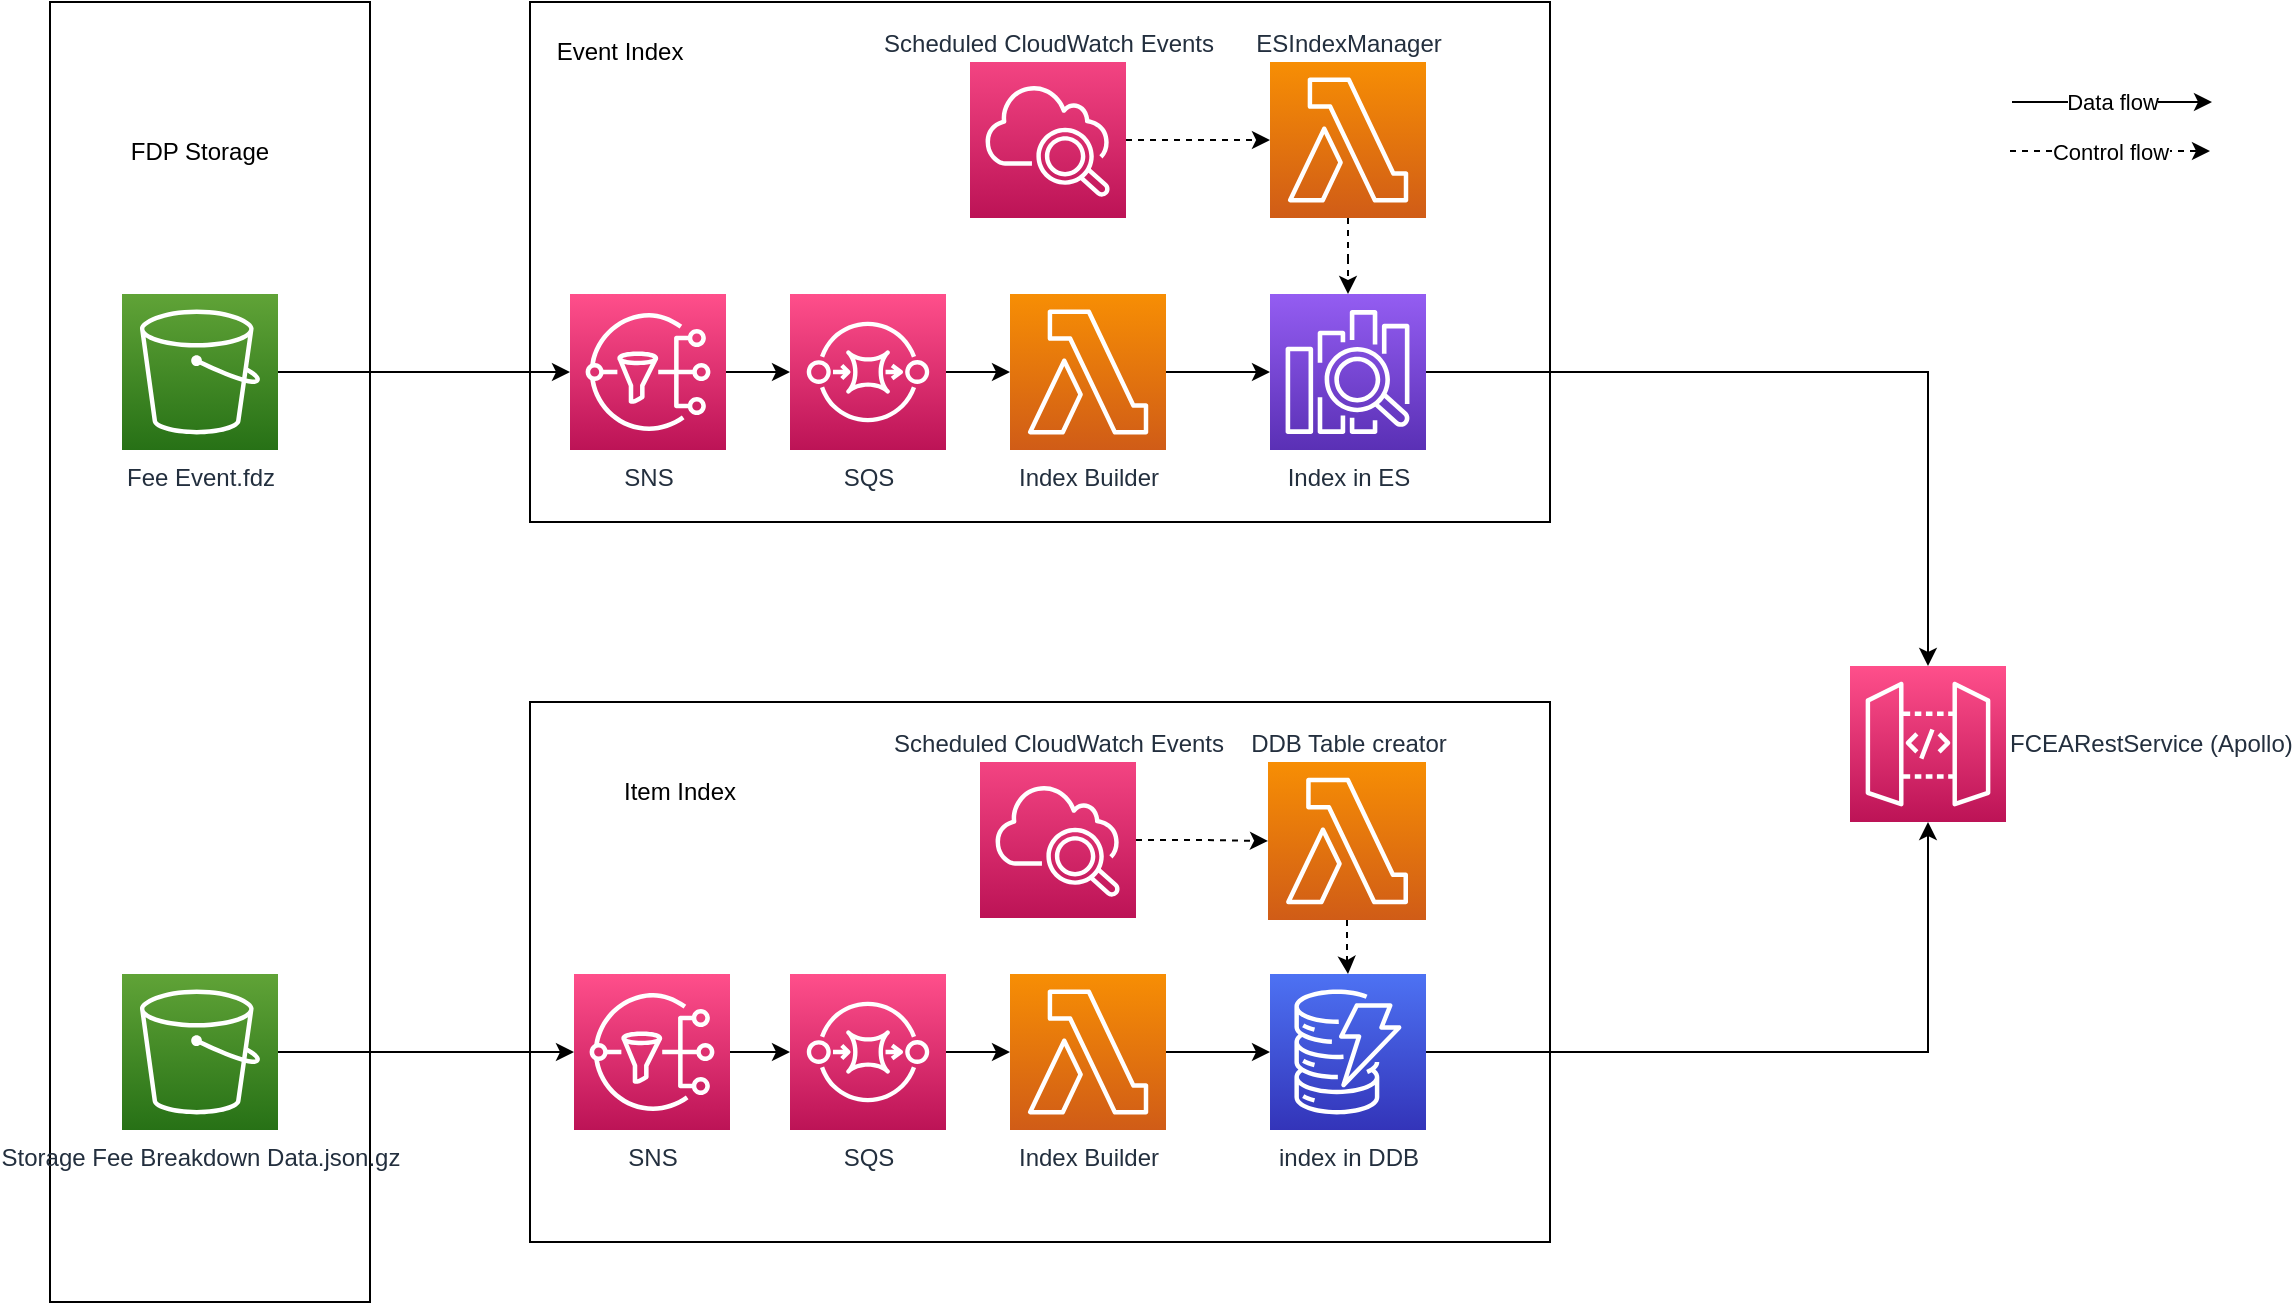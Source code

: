 <mxfile version="20.0.3" type="github">
  <diagram id="UnpPWpCCMpY3kTgUmqGS" name="Page-1">
    <mxGraphModel dx="2365" dy="1244" grid="1" gridSize="10" guides="1" tooltips="1" connect="1" arrows="1" fold="1" page="1" pageScale="1" pageWidth="850" pageHeight="1100" math="0" shadow="0">
      <root>
        <mxCell id="0" />
        <mxCell id="1" parent="0" />
        <mxCell id="AmY7bIzJTpSbqmhme9mH-7" value="" style="rounded=0;whiteSpace=wrap;html=1;" parent="1" vertex="1">
          <mxGeometry x="310" y="120" width="510" height="260" as="geometry" />
        </mxCell>
        <mxCell id="AmY7bIzJTpSbqmhme9mH-2" value="" style="rounded=0;whiteSpace=wrap;html=1;" parent="1" vertex="1">
          <mxGeometry x="70" y="120" width="160" height="650" as="geometry" />
        </mxCell>
        <mxCell id="QIy0ohrYfexTOv1PRQQZ-4" style="edgeStyle=orthogonalEdgeStyle;rounded=0;orthogonalLoop=1;jettySize=auto;html=1;" parent="1" source="AmY7bIzJTpSbqmhme9mH-3" target="QIy0ohrYfexTOv1PRQQZ-1" edge="1">
          <mxGeometry relative="1" as="geometry" />
        </mxCell>
        <mxCell id="AmY7bIzJTpSbqmhme9mH-3" value="Fee Event.fdz" style="sketch=0;points=[[0,0,0],[0.25,0,0],[0.5,0,0],[0.75,0,0],[1,0,0],[0,1,0],[0.25,1,0],[0.5,1,0],[0.75,1,0],[1,1,0],[0,0.25,0],[0,0.5,0],[0,0.75,0],[1,0.25,0],[1,0.5,0],[1,0.75,0]];outlineConnect=0;fontColor=#232F3E;gradientColor=#60A337;gradientDirection=north;fillColor=#277116;strokeColor=#ffffff;dashed=0;verticalLabelPosition=bottom;verticalAlign=top;align=center;html=1;fontSize=12;fontStyle=0;aspect=fixed;shape=mxgraph.aws4.resourceIcon;resIcon=mxgraph.aws4.s3;" parent="1" vertex="1">
          <mxGeometry x="106" y="266" width="78" height="78" as="geometry" />
        </mxCell>
        <mxCell id="AmY7bIzJTpSbqmhme9mH-4" value="FDP Storage" style="text;html=1;strokeColor=none;fillColor=none;align=center;verticalAlign=middle;whiteSpace=wrap;rounded=0;" parent="1" vertex="1">
          <mxGeometry x="90" y="180" width="110" height="30" as="geometry" />
        </mxCell>
        <mxCell id="AmY7bIzJTpSbqmhme9mH-5" value="Storage Fee Breakdown Data.json.gz" style="sketch=0;points=[[0,0,0],[0.25,0,0],[0.5,0,0],[0.75,0,0],[1,0,0],[0,1,0],[0.25,1,0],[0.5,1,0],[0.75,1,0],[1,1,0],[0,0.25,0],[0,0.5,0],[0,0.75,0],[1,0.25,0],[1,0.5,0],[1,0.75,0]];outlineConnect=0;fontColor=#232F3E;gradientColor=#60A337;gradientDirection=north;fillColor=#277116;strokeColor=#ffffff;dashed=0;verticalLabelPosition=bottom;verticalAlign=top;align=center;html=1;fontSize=12;fontStyle=0;aspect=fixed;shape=mxgraph.aws4.resourceIcon;resIcon=mxgraph.aws4.s3;" parent="1" vertex="1">
          <mxGeometry x="106" y="606" width="78" height="78" as="geometry" />
        </mxCell>
        <mxCell id="AmY7bIzJTpSbqmhme9mH-82" style="edgeStyle=orthogonalEdgeStyle;rounded=0;orthogonalLoop=1;jettySize=auto;html=1;entryX=0.5;entryY=0;entryDx=0;entryDy=0;entryPerimeter=0;" parent="1" source="AmY7bIzJTpSbqmhme9mH-8" target="QIy0ohrYfexTOv1PRQQZ-12" edge="1">
          <mxGeometry relative="1" as="geometry">
            <mxPoint x="810" y="305" as="targetPoint" />
          </mxGeometry>
        </mxCell>
        <mxCell id="AmY7bIzJTpSbqmhme9mH-8" value="Index in ES" style="sketch=0;points=[[0,0,0],[0.25,0,0],[0.5,0,0],[0.75,0,0],[1,0,0],[0,1,0],[0.25,1,0],[0.5,1,0],[0.75,1,0],[1,1,0],[0,0.25,0],[0,0.5,0],[0,0.75,0],[1,0.25,0],[1,0.5,0],[1,0.75,0]];outlineConnect=0;fontColor=#232F3E;gradientColor=#945DF2;gradientDirection=north;fillColor=#5A30B5;strokeColor=#ffffff;dashed=0;verticalLabelPosition=bottom;verticalAlign=top;align=center;html=1;fontSize=12;fontStyle=0;aspect=fixed;shape=mxgraph.aws4.resourceIcon;resIcon=mxgraph.aws4.elasticsearch_service;" parent="1" vertex="1">
          <mxGeometry x="680" y="266" width="78" height="78" as="geometry" />
        </mxCell>
        <mxCell id="AmY7bIzJTpSbqmhme9mH-48" value="" style="rounded=0;whiteSpace=wrap;html=1;" parent="1" vertex="1">
          <mxGeometry x="310" y="470" width="510" height="270" as="geometry" />
        </mxCell>
        <mxCell id="AmY7bIzJTpSbqmhme9mH-94" value="Event Index" style="text;html=1;strokeColor=none;fillColor=none;align=center;verticalAlign=middle;whiteSpace=wrap;rounded=0;" parent="1" vertex="1">
          <mxGeometry x="300" y="130" width="110" height="30" as="geometry" />
        </mxCell>
        <mxCell id="AmY7bIzJTpSbqmhme9mH-95" value="Item Index" style="text;html=1;strokeColor=none;fillColor=none;align=center;verticalAlign=middle;whiteSpace=wrap;rounded=0;" parent="1" vertex="1">
          <mxGeometry x="330" y="500" width="110" height="30" as="geometry" />
        </mxCell>
        <mxCell id="AmY7bIzJTpSbqmhme9mH-97" value="Data flow" style="endArrow=classic;html=1;rounded=0;" parent="1" edge="1">
          <mxGeometry width="50" height="50" relative="1" as="geometry">
            <mxPoint x="1051" y="170" as="sourcePoint" />
            <mxPoint x="1151" y="170" as="targetPoint" />
          </mxGeometry>
        </mxCell>
        <mxCell id="AmY7bIzJTpSbqmhme9mH-101" value="Control flow" style="endArrow=classic;html=1;rounded=0;dashed=1;" parent="1" edge="1">
          <mxGeometry width="50" height="50" relative="1" as="geometry">
            <mxPoint x="1050" y="194.5" as="sourcePoint" />
            <mxPoint x="1150" y="194.5" as="targetPoint" />
          </mxGeometry>
        </mxCell>
        <mxCell id="QIy0ohrYfexTOv1PRQQZ-3" style="edgeStyle=orthogonalEdgeStyle;rounded=0;orthogonalLoop=1;jettySize=auto;html=1;" parent="1" source="QIy0ohrYfexTOv1PRQQZ-1" target="QIy0ohrYfexTOv1PRQQZ-2" edge="1">
          <mxGeometry relative="1" as="geometry" />
        </mxCell>
        <mxCell id="QIy0ohrYfexTOv1PRQQZ-1" value="SNS" style="sketch=0;points=[[0,0,0],[0.25,0,0],[0.5,0,0],[0.75,0,0],[1,0,0],[0,1,0],[0.25,1,0],[0.5,1,0],[0.75,1,0],[1,1,0],[0,0.25,0],[0,0.5,0],[0,0.75,0],[1,0.25,0],[1,0.5,0],[1,0.75,0]];outlineConnect=0;fontColor=#232F3E;gradientColor=#FF4F8B;gradientDirection=north;fillColor=#BC1356;strokeColor=#ffffff;dashed=0;verticalLabelPosition=bottom;verticalAlign=top;align=center;html=1;fontSize=12;fontStyle=0;aspect=fixed;shape=mxgraph.aws4.resourceIcon;resIcon=mxgraph.aws4.sns;" parent="1" vertex="1">
          <mxGeometry x="330" y="266" width="78" height="78" as="geometry" />
        </mxCell>
        <mxCell id="QIy0ohrYfexTOv1PRQQZ-6" value="" style="edgeStyle=orthogonalEdgeStyle;rounded=0;orthogonalLoop=1;jettySize=auto;html=1;" parent="1" source="QIy0ohrYfexTOv1PRQQZ-2" target="QIy0ohrYfexTOv1PRQQZ-5" edge="1">
          <mxGeometry relative="1" as="geometry" />
        </mxCell>
        <mxCell id="QIy0ohrYfexTOv1PRQQZ-2" value="SQS" style="sketch=0;points=[[0,0,0],[0.25,0,0],[0.5,0,0],[0.75,0,0],[1,0,0],[0,1,0],[0.25,1,0],[0.5,1,0],[0.75,1,0],[1,1,0],[0,0.25,0],[0,0.5,0],[0,0.75,0],[1,0.25,0],[1,0.5,0],[1,0.75,0]];outlineConnect=0;fontColor=#232F3E;gradientColor=#FF4F8B;gradientDirection=north;fillColor=#BC1356;strokeColor=#ffffff;dashed=0;verticalLabelPosition=bottom;verticalAlign=top;align=center;html=1;fontSize=12;fontStyle=0;aspect=fixed;shape=mxgraph.aws4.resourceIcon;resIcon=mxgraph.aws4.sqs;" parent="1" vertex="1">
          <mxGeometry x="440" y="266" width="78" height="78" as="geometry" />
        </mxCell>
        <mxCell id="QIy0ohrYfexTOv1PRQQZ-7" value="" style="edgeStyle=orthogonalEdgeStyle;rounded=0;orthogonalLoop=1;jettySize=auto;html=1;" parent="1" source="QIy0ohrYfexTOv1PRQQZ-5" target="AmY7bIzJTpSbqmhme9mH-8" edge="1">
          <mxGeometry relative="1" as="geometry" />
        </mxCell>
        <mxCell id="QIy0ohrYfexTOv1PRQQZ-5" value="Index Builder" style="sketch=0;points=[[0,0,0],[0.25,0,0],[0.5,0,0],[0.75,0,0],[1,0,0],[0,1,0],[0.25,1,0],[0.5,1,0],[0.75,1,0],[1,1,0],[0,0.25,0],[0,0.5,0],[0,0.75,0],[1,0.25,0],[1,0.5,0],[1,0.75,0]];outlineConnect=0;fontColor=#232F3E;gradientColor=#F78E04;gradientDirection=north;fillColor=#D05C17;strokeColor=#ffffff;dashed=0;verticalLabelPosition=bottom;verticalAlign=top;align=center;html=1;fontSize=12;fontStyle=0;aspect=fixed;shape=mxgraph.aws4.resourceIcon;resIcon=mxgraph.aws4.lambda;" parent="1" vertex="1">
          <mxGeometry x="550" y="266" width="78" height="78" as="geometry" />
        </mxCell>
        <mxCell id="QIy0ohrYfexTOv1PRQQZ-9" style="edgeStyle=orthogonalEdgeStyle;rounded=0;orthogonalLoop=1;jettySize=auto;html=1;dashed=1;" parent="1" source="QIy0ohrYfexTOv1PRQQZ-8" target="AmY7bIzJTpSbqmhme9mH-8" edge="1">
          <mxGeometry relative="1" as="geometry" />
        </mxCell>
        <mxCell id="QIy0ohrYfexTOv1PRQQZ-8" value="ESIndexManager" style="sketch=0;points=[[0,0,0],[0.25,0,0],[0.5,0,0],[0.75,0,0],[1,0,0],[0,1,0],[0.25,1,0],[0.5,1,0],[0.75,1,0],[1,1,0],[0,0.25,0],[0,0.5,0],[0,0.75,0],[1,0.25,0],[1,0.5,0],[1,0.75,0]];outlineConnect=0;fontColor=#232F3E;gradientColor=#F78E04;gradientDirection=north;fillColor=#D05C17;strokeColor=#ffffff;dashed=0;verticalLabelPosition=top;verticalAlign=bottom;align=center;html=1;fontSize=12;fontStyle=0;aspect=fixed;shape=mxgraph.aws4.resourceIcon;resIcon=mxgraph.aws4.lambda;labelPosition=center;" parent="1" vertex="1">
          <mxGeometry x="680" y="150" width="78" height="78" as="geometry" />
        </mxCell>
        <mxCell id="QIy0ohrYfexTOv1PRQQZ-11" style="edgeStyle=orthogonalEdgeStyle;rounded=0;orthogonalLoop=1;jettySize=auto;html=1;dashed=1;" parent="1" source="QIy0ohrYfexTOv1PRQQZ-10" target="QIy0ohrYfexTOv1PRQQZ-8" edge="1">
          <mxGeometry relative="1" as="geometry" />
        </mxCell>
        <mxCell id="QIy0ohrYfexTOv1PRQQZ-10" value="Scheduled CloudWatch Events" style="sketch=0;points=[[0,0,0],[0.25,0,0],[0.5,0,0],[0.75,0,0],[1,0,0],[0,1,0],[0.25,1,0],[0.5,1,0],[0.75,1,0],[1,1,0],[0,0.25,0],[0,0.5,0],[0,0.75,0],[1,0.25,0],[1,0.5,0],[1,0.75,0]];points=[[0,0,0],[0.25,0,0],[0.5,0,0],[0.75,0,0],[1,0,0],[0,1,0],[0.25,1,0],[0.5,1,0],[0.75,1,0],[1,1,0],[0,0.25,0],[0,0.5,0],[0,0.75,0],[1,0.25,0],[1,0.5,0],[1,0.75,0]];outlineConnect=0;fontColor=#232F3E;gradientColor=#F34482;gradientDirection=north;fillColor=#BC1356;strokeColor=#ffffff;dashed=0;verticalLabelPosition=top;verticalAlign=bottom;align=center;html=1;fontSize=12;fontStyle=0;aspect=fixed;shape=mxgraph.aws4.resourceIcon;resIcon=mxgraph.aws4.cloudwatch_2;labelPosition=center;" parent="1" vertex="1">
          <mxGeometry x="530" y="150" width="78" height="78" as="geometry" />
        </mxCell>
        <mxCell id="QIy0ohrYfexTOv1PRQQZ-12" value="FCEARestService (Apollo)" style="sketch=0;points=[[0,0,0],[0.25,0,0],[0.5,0,0],[0.75,0,0],[1,0,0],[0,1,0],[0.25,1,0],[0.5,1,0],[0.75,1,0],[1,1,0],[0,0.25,0],[0,0.5,0],[0,0.75,0],[1,0.25,0],[1,0.5,0],[1,0.75,0]];outlineConnect=0;fontColor=#232F3E;gradientColor=#FF4F8B;gradientDirection=north;fillColor=#BC1356;strokeColor=#ffffff;dashed=0;verticalLabelPosition=middle;verticalAlign=middle;align=left;html=1;fontSize=12;fontStyle=0;aspect=fixed;shape=mxgraph.aws4.resourceIcon;resIcon=mxgraph.aws4.api_gateway;labelPosition=right;" parent="1" vertex="1">
          <mxGeometry x="970" y="452" width="78" height="78" as="geometry" />
        </mxCell>
        <mxCell id="QIy0ohrYfexTOv1PRQQZ-27" style="edgeStyle=orthogonalEdgeStyle;rounded=0;orthogonalLoop=1;jettySize=auto;html=1;entryX=0.5;entryY=1;entryDx=0;entryDy=0;entryPerimeter=0;" parent="1" source="QIy0ohrYfexTOv1PRQQZ-14" target="QIy0ohrYfexTOv1PRQQZ-12" edge="1">
          <mxGeometry relative="1" as="geometry" />
        </mxCell>
        <mxCell id="QIy0ohrYfexTOv1PRQQZ-14" value="index in DDB" style="sketch=0;points=[[0,0,0],[0.25,0,0],[0.5,0,0],[0.75,0,0],[1,0,0],[0,1,0],[0.25,1,0],[0.5,1,0],[0.75,1,0],[1,1,0],[0,0.25,0],[0,0.5,0],[0,0.75,0],[1,0.25,0],[1,0.5,0],[1,0.75,0]];outlineConnect=0;fontColor=#232F3E;gradientColor=#4D72F3;gradientDirection=north;fillColor=#3334B9;strokeColor=#ffffff;dashed=0;verticalLabelPosition=bottom;verticalAlign=top;align=center;html=1;fontSize=12;fontStyle=0;aspect=fixed;shape=mxgraph.aws4.resourceIcon;resIcon=mxgraph.aws4.dynamodb;" parent="1" vertex="1">
          <mxGeometry x="680" y="606" width="78" height="78" as="geometry" />
        </mxCell>
        <mxCell id="QIy0ohrYfexTOv1PRQQZ-23" value="" style="edgeStyle=orthogonalEdgeStyle;rounded=0;orthogonalLoop=1;jettySize=auto;html=1;" parent="1" source="QIy0ohrYfexTOv1PRQQZ-15" target="QIy0ohrYfexTOv1PRQQZ-16" edge="1">
          <mxGeometry relative="1" as="geometry" />
        </mxCell>
        <mxCell id="QIy0ohrYfexTOv1PRQQZ-15" value="SNS" style="sketch=0;points=[[0,0,0],[0.25,0,0],[0.5,0,0],[0.75,0,0],[1,0,0],[0,1,0],[0.25,1,0],[0.5,1,0],[0.75,1,0],[1,1,0],[0,0.25,0],[0,0.5,0],[0,0.75,0],[1,0.25,0],[1,0.5,0],[1,0.75,0]];outlineConnect=0;fontColor=#232F3E;gradientColor=#FF4F8B;gradientDirection=north;fillColor=#BC1356;strokeColor=#ffffff;dashed=0;verticalLabelPosition=bottom;verticalAlign=top;align=center;html=1;fontSize=12;fontStyle=0;aspect=fixed;shape=mxgraph.aws4.resourceIcon;resIcon=mxgraph.aws4.sns;" parent="1" vertex="1">
          <mxGeometry x="332" y="606" width="78" height="78" as="geometry" />
        </mxCell>
        <mxCell id="QIy0ohrYfexTOv1PRQQZ-24" style="edgeStyle=orthogonalEdgeStyle;rounded=0;orthogonalLoop=1;jettySize=auto;html=1;entryX=0;entryY=0.5;entryDx=0;entryDy=0;entryPerimeter=0;" parent="1" source="QIy0ohrYfexTOv1PRQQZ-16" target="QIy0ohrYfexTOv1PRQQZ-17" edge="1">
          <mxGeometry relative="1" as="geometry" />
        </mxCell>
        <mxCell id="QIy0ohrYfexTOv1PRQQZ-16" value="SQS" style="sketch=0;points=[[0,0,0],[0.25,0,0],[0.5,0,0],[0.75,0,0],[1,0,0],[0,1,0],[0.25,1,0],[0.5,1,0],[0.75,1,0],[1,1,0],[0,0.25,0],[0,0.5,0],[0,0.75,0],[1,0.25,0],[1,0.5,0],[1,0.75,0]];outlineConnect=0;fontColor=#232F3E;gradientColor=#FF4F8B;gradientDirection=north;fillColor=#BC1356;strokeColor=#ffffff;dashed=0;verticalLabelPosition=bottom;verticalAlign=top;align=center;html=1;fontSize=12;fontStyle=0;aspect=fixed;shape=mxgraph.aws4.resourceIcon;resIcon=mxgraph.aws4.sqs;" parent="1" vertex="1">
          <mxGeometry x="440" y="606" width="78" height="78" as="geometry" />
        </mxCell>
        <mxCell id="QIy0ohrYfexTOv1PRQQZ-25" style="edgeStyle=orthogonalEdgeStyle;rounded=0;orthogonalLoop=1;jettySize=auto;html=1;" parent="1" source="QIy0ohrYfexTOv1PRQQZ-17" target="QIy0ohrYfexTOv1PRQQZ-14" edge="1">
          <mxGeometry relative="1" as="geometry" />
        </mxCell>
        <mxCell id="QIy0ohrYfexTOv1PRQQZ-17" value="Index Builder" style="sketch=0;points=[[0,0,0],[0.25,0,0],[0.5,0,0],[0.75,0,0],[1,0,0],[0,1,0],[0.25,1,0],[0.5,1,0],[0.75,1,0],[1,1,0],[0,0.25,0],[0,0.5,0],[0,0.75,0],[1,0.25,0],[1,0.5,0],[1,0.75,0]];outlineConnect=0;fontColor=#232F3E;gradientColor=#F78E04;gradientDirection=north;fillColor=#D05C17;strokeColor=#ffffff;dashed=0;verticalLabelPosition=bottom;verticalAlign=top;align=center;html=1;fontSize=12;fontStyle=0;aspect=fixed;shape=mxgraph.aws4.resourceIcon;resIcon=mxgraph.aws4.lambda;" parent="1" vertex="1">
          <mxGeometry x="550" y="606" width="78" height="78" as="geometry" />
        </mxCell>
        <mxCell id="rRFolptQcizhfMN4fuws-1" value="" style="edgeStyle=orthogonalEdgeStyle;rounded=0;orthogonalLoop=1;jettySize=auto;html=1;dashed=1;" edge="1" parent="1" source="QIy0ohrYfexTOv1PRQQZ-18" target="QIy0ohrYfexTOv1PRQQZ-14">
          <mxGeometry relative="1" as="geometry" />
        </mxCell>
        <mxCell id="QIy0ohrYfexTOv1PRQQZ-18" value="DDB Table creator" style="sketch=0;points=[[0,0,0],[0.25,0,0],[0.5,0,0],[0.75,0,0],[1,0,0],[0,1,0],[0.25,1,0],[0.5,1,0],[0.75,1,0],[1,1,0],[0,0.25,0],[0,0.5,0],[0,0.75,0],[1,0.25,0],[1,0.5,0],[1,0.75,0]];outlineConnect=0;fontColor=#232F3E;gradientColor=#F78E04;gradientDirection=north;fillColor=#D05C17;strokeColor=#ffffff;dashed=0;verticalLabelPosition=top;verticalAlign=bottom;align=center;html=1;fontSize=12;fontStyle=0;aspect=fixed;shape=mxgraph.aws4.resourceIcon;resIcon=mxgraph.aws4.lambda;labelPosition=center;" parent="1" vertex="1">
          <mxGeometry x="679" y="500" width="79" height="79" as="geometry" />
        </mxCell>
        <mxCell id="QIy0ohrYfexTOv1PRQQZ-26" style="edgeStyle=orthogonalEdgeStyle;rounded=0;orthogonalLoop=1;jettySize=auto;html=1;entryX=0;entryY=0.5;entryDx=0;entryDy=0;entryPerimeter=0;dashed=1;" parent="1" source="QIy0ohrYfexTOv1PRQQZ-19" target="QIy0ohrYfexTOv1PRQQZ-18" edge="1">
          <mxGeometry relative="1" as="geometry" />
        </mxCell>
        <mxCell id="QIy0ohrYfexTOv1PRQQZ-19" value="Scheduled CloudWatch Events" style="sketch=0;points=[[0,0,0],[0.25,0,0],[0.5,0,0],[0.75,0,0],[1,0,0],[0,1,0],[0.25,1,0],[0.5,1,0],[0.75,1,0],[1,1,0],[0,0.25,0],[0,0.5,0],[0,0.75,0],[1,0.25,0],[1,0.5,0],[1,0.75,0]];points=[[0,0,0],[0.25,0,0],[0.5,0,0],[0.75,0,0],[1,0,0],[0,1,0],[0.25,1,0],[0.5,1,0],[0.75,1,0],[1,1,0],[0,0.25,0],[0,0.5,0],[0,0.75,0],[1,0.25,0],[1,0.5,0],[1,0.75,0]];outlineConnect=0;fontColor=#232F3E;gradientColor=#F34482;gradientDirection=north;fillColor=#BC1356;strokeColor=#ffffff;dashed=0;verticalLabelPosition=top;verticalAlign=bottom;align=center;html=1;fontSize=12;fontStyle=0;aspect=fixed;shape=mxgraph.aws4.resourceIcon;resIcon=mxgraph.aws4.cloudwatch_2;labelPosition=center;" parent="1" vertex="1">
          <mxGeometry x="535" y="500" width="78" height="78" as="geometry" />
        </mxCell>
        <mxCell id="AmY7bIzJTpSbqmhme9mH-77" style="edgeStyle=orthogonalEdgeStyle;rounded=0;orthogonalLoop=1;jettySize=auto;html=1;entryX=0;entryY=0.5;entryDx=0;entryDy=0;entryPerimeter=0;" parent="1" source="AmY7bIzJTpSbqmhme9mH-5" target="QIy0ohrYfexTOv1PRQQZ-15" edge="1">
          <mxGeometry relative="1" as="geometry" />
        </mxCell>
      </root>
    </mxGraphModel>
  </diagram>
</mxfile>
